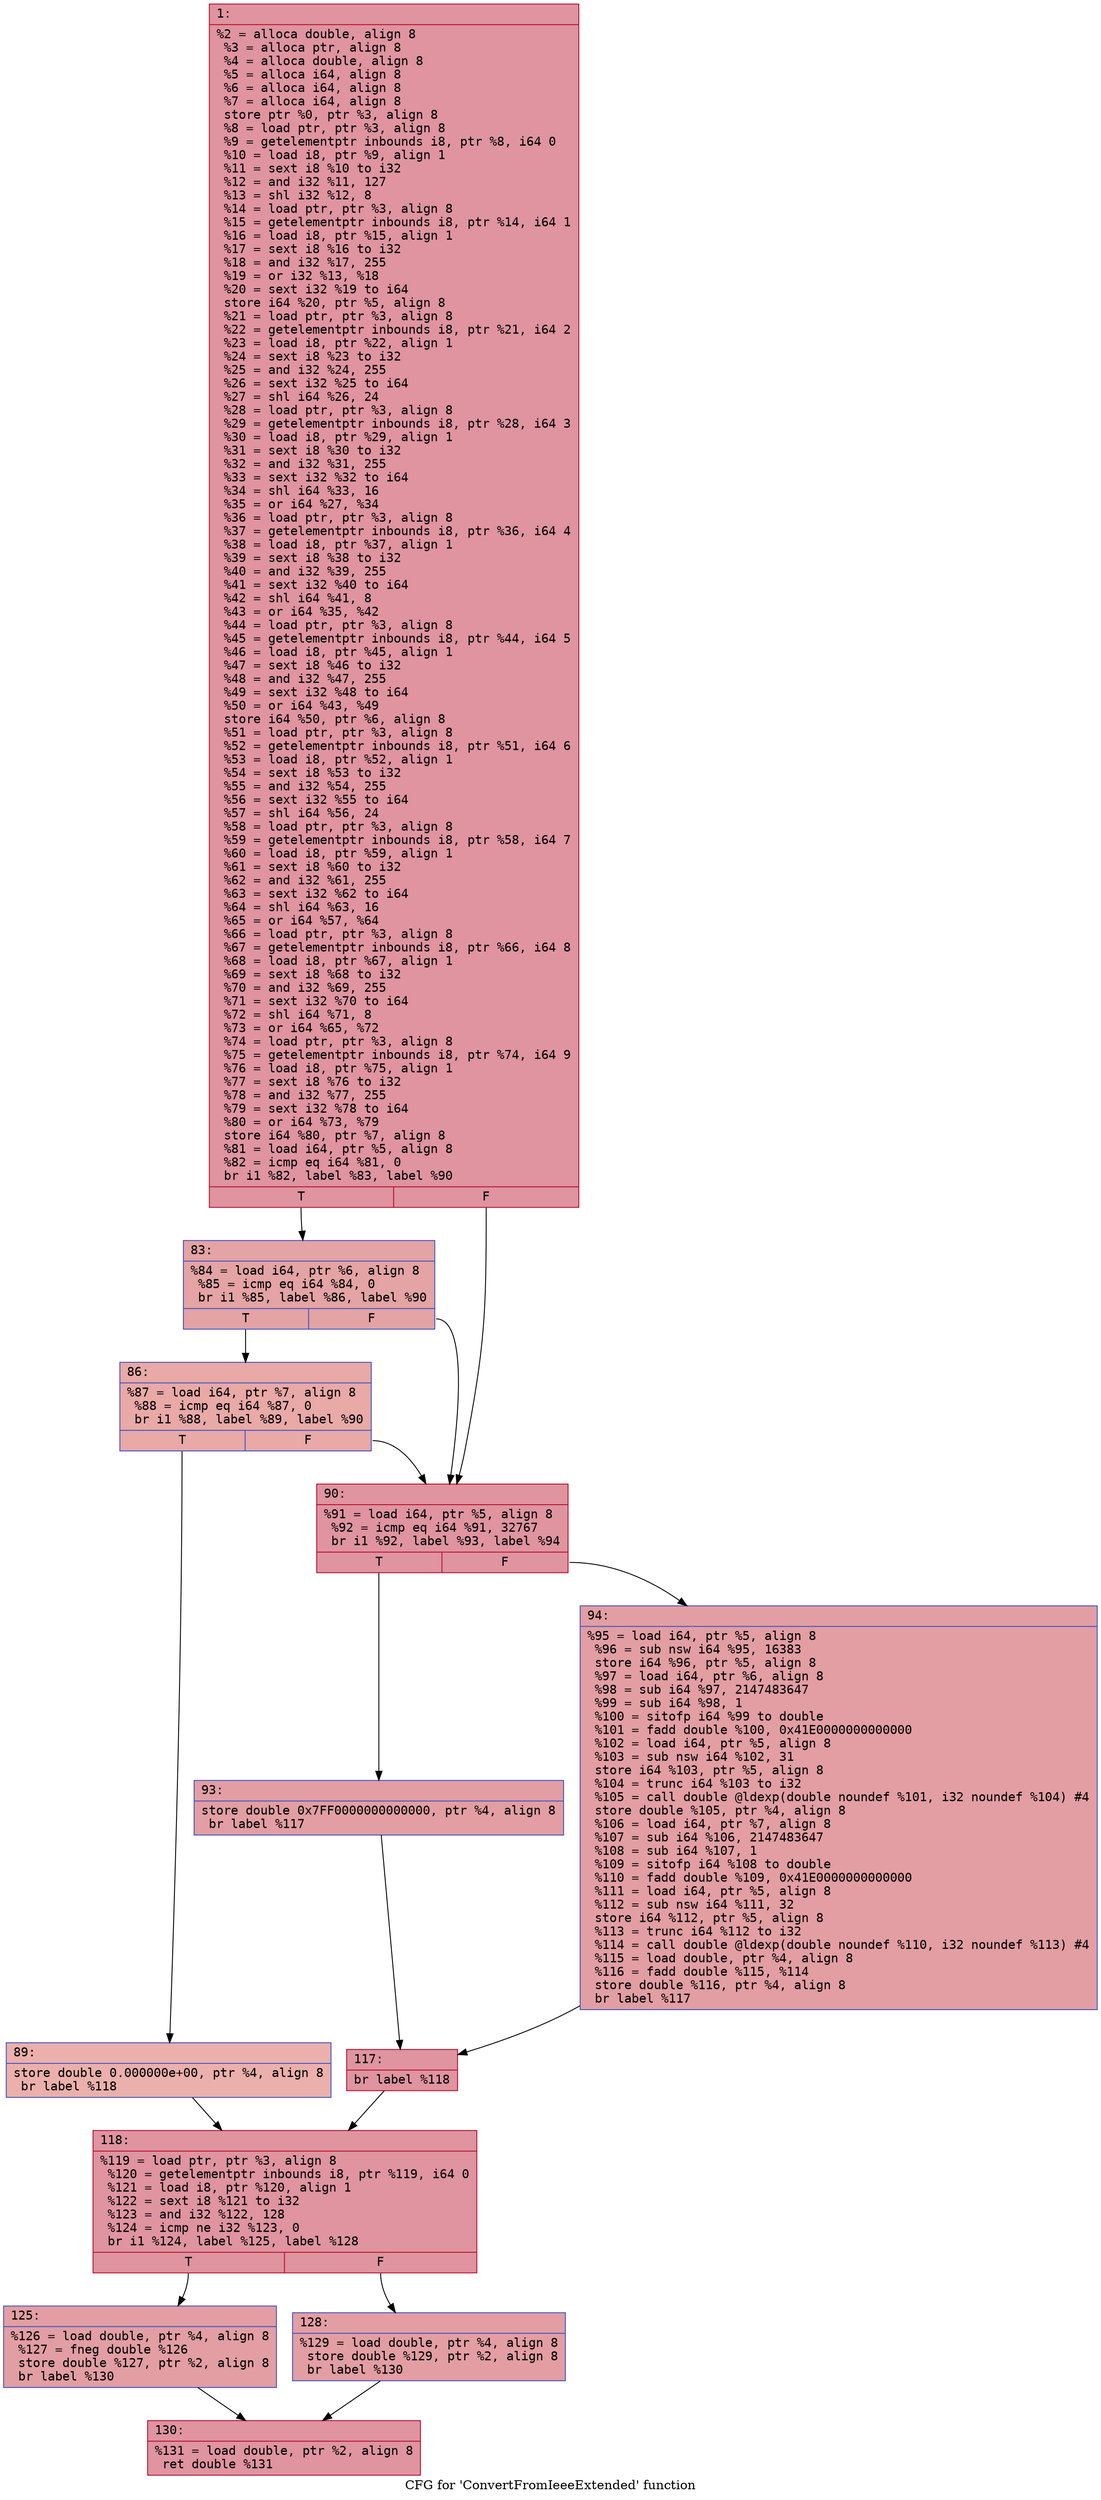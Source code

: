 digraph "CFG for 'ConvertFromIeeeExtended' function" {
	label="CFG for 'ConvertFromIeeeExtended' function";

	Node0x600001d07520 [shape=record,color="#b70d28ff", style=filled, fillcolor="#b70d2870" fontname="Courier",label="{1:\l|  %2 = alloca double, align 8\l  %3 = alloca ptr, align 8\l  %4 = alloca double, align 8\l  %5 = alloca i64, align 8\l  %6 = alloca i64, align 8\l  %7 = alloca i64, align 8\l  store ptr %0, ptr %3, align 8\l  %8 = load ptr, ptr %3, align 8\l  %9 = getelementptr inbounds i8, ptr %8, i64 0\l  %10 = load i8, ptr %9, align 1\l  %11 = sext i8 %10 to i32\l  %12 = and i32 %11, 127\l  %13 = shl i32 %12, 8\l  %14 = load ptr, ptr %3, align 8\l  %15 = getelementptr inbounds i8, ptr %14, i64 1\l  %16 = load i8, ptr %15, align 1\l  %17 = sext i8 %16 to i32\l  %18 = and i32 %17, 255\l  %19 = or i32 %13, %18\l  %20 = sext i32 %19 to i64\l  store i64 %20, ptr %5, align 8\l  %21 = load ptr, ptr %3, align 8\l  %22 = getelementptr inbounds i8, ptr %21, i64 2\l  %23 = load i8, ptr %22, align 1\l  %24 = sext i8 %23 to i32\l  %25 = and i32 %24, 255\l  %26 = sext i32 %25 to i64\l  %27 = shl i64 %26, 24\l  %28 = load ptr, ptr %3, align 8\l  %29 = getelementptr inbounds i8, ptr %28, i64 3\l  %30 = load i8, ptr %29, align 1\l  %31 = sext i8 %30 to i32\l  %32 = and i32 %31, 255\l  %33 = sext i32 %32 to i64\l  %34 = shl i64 %33, 16\l  %35 = or i64 %27, %34\l  %36 = load ptr, ptr %3, align 8\l  %37 = getelementptr inbounds i8, ptr %36, i64 4\l  %38 = load i8, ptr %37, align 1\l  %39 = sext i8 %38 to i32\l  %40 = and i32 %39, 255\l  %41 = sext i32 %40 to i64\l  %42 = shl i64 %41, 8\l  %43 = or i64 %35, %42\l  %44 = load ptr, ptr %3, align 8\l  %45 = getelementptr inbounds i8, ptr %44, i64 5\l  %46 = load i8, ptr %45, align 1\l  %47 = sext i8 %46 to i32\l  %48 = and i32 %47, 255\l  %49 = sext i32 %48 to i64\l  %50 = or i64 %43, %49\l  store i64 %50, ptr %6, align 8\l  %51 = load ptr, ptr %3, align 8\l  %52 = getelementptr inbounds i8, ptr %51, i64 6\l  %53 = load i8, ptr %52, align 1\l  %54 = sext i8 %53 to i32\l  %55 = and i32 %54, 255\l  %56 = sext i32 %55 to i64\l  %57 = shl i64 %56, 24\l  %58 = load ptr, ptr %3, align 8\l  %59 = getelementptr inbounds i8, ptr %58, i64 7\l  %60 = load i8, ptr %59, align 1\l  %61 = sext i8 %60 to i32\l  %62 = and i32 %61, 255\l  %63 = sext i32 %62 to i64\l  %64 = shl i64 %63, 16\l  %65 = or i64 %57, %64\l  %66 = load ptr, ptr %3, align 8\l  %67 = getelementptr inbounds i8, ptr %66, i64 8\l  %68 = load i8, ptr %67, align 1\l  %69 = sext i8 %68 to i32\l  %70 = and i32 %69, 255\l  %71 = sext i32 %70 to i64\l  %72 = shl i64 %71, 8\l  %73 = or i64 %65, %72\l  %74 = load ptr, ptr %3, align 8\l  %75 = getelementptr inbounds i8, ptr %74, i64 9\l  %76 = load i8, ptr %75, align 1\l  %77 = sext i8 %76 to i32\l  %78 = and i32 %77, 255\l  %79 = sext i32 %78 to i64\l  %80 = or i64 %73, %79\l  store i64 %80, ptr %7, align 8\l  %81 = load i64, ptr %5, align 8\l  %82 = icmp eq i64 %81, 0\l  br i1 %82, label %83, label %90\l|{<s0>T|<s1>F}}"];
	Node0x600001d07520:s0 -> Node0x600001d07570[tooltip="1 -> 83\nProbability 37.50%" ];
	Node0x600001d07520:s1 -> Node0x600001d07660[tooltip="1 -> 90\nProbability 62.50%" ];
	Node0x600001d07570 [shape=record,color="#3d50c3ff", style=filled, fillcolor="#c32e3170" fontname="Courier",label="{83:\l|  %84 = load i64, ptr %6, align 8\l  %85 = icmp eq i64 %84, 0\l  br i1 %85, label %86, label %90\l|{<s0>T|<s1>F}}"];
	Node0x600001d07570:s0 -> Node0x600001d075c0[tooltip="83 -> 86\nProbability 37.50%" ];
	Node0x600001d07570:s1 -> Node0x600001d07660[tooltip="83 -> 90\nProbability 62.50%" ];
	Node0x600001d075c0 [shape=record,color="#3d50c3ff", style=filled, fillcolor="#ca3b3770" fontname="Courier",label="{86:\l|  %87 = load i64, ptr %7, align 8\l  %88 = icmp eq i64 %87, 0\l  br i1 %88, label %89, label %90\l|{<s0>T|<s1>F}}"];
	Node0x600001d075c0:s0 -> Node0x600001d07610[tooltip="86 -> 89\nProbability 37.50%" ];
	Node0x600001d075c0:s1 -> Node0x600001d07660[tooltip="86 -> 90\nProbability 62.50%" ];
	Node0x600001d07610 [shape=record,color="#3d50c3ff", style=filled, fillcolor="#d24b4070" fontname="Courier",label="{89:\l|  store double 0.000000e+00, ptr %4, align 8\l  br label %118\l}"];
	Node0x600001d07610 -> Node0x600001d077a0[tooltip="89 -> 118\nProbability 100.00%" ];
	Node0x600001d07660 [shape=record,color="#b70d28ff", style=filled, fillcolor="#b70d2870" fontname="Courier",label="{90:\l|  %91 = load i64, ptr %5, align 8\l  %92 = icmp eq i64 %91, 32767\l  br i1 %92, label %93, label %94\l|{<s0>T|<s1>F}}"];
	Node0x600001d07660:s0 -> Node0x600001d076b0[tooltip="90 -> 93\nProbability 50.00%" ];
	Node0x600001d07660:s1 -> Node0x600001d07700[tooltip="90 -> 94\nProbability 50.00%" ];
	Node0x600001d076b0 [shape=record,color="#3d50c3ff", style=filled, fillcolor="#be242e70" fontname="Courier",label="{93:\l|  store double 0x7FF0000000000000, ptr %4, align 8\l  br label %117\l}"];
	Node0x600001d076b0 -> Node0x600001d07750[tooltip="93 -> 117\nProbability 100.00%" ];
	Node0x600001d07700 [shape=record,color="#3d50c3ff", style=filled, fillcolor="#be242e70" fontname="Courier",label="{94:\l|  %95 = load i64, ptr %5, align 8\l  %96 = sub nsw i64 %95, 16383\l  store i64 %96, ptr %5, align 8\l  %97 = load i64, ptr %6, align 8\l  %98 = sub i64 %97, 2147483647\l  %99 = sub i64 %98, 1\l  %100 = sitofp i64 %99 to double\l  %101 = fadd double %100, 0x41E0000000000000\l  %102 = load i64, ptr %5, align 8\l  %103 = sub nsw i64 %102, 31\l  store i64 %103, ptr %5, align 8\l  %104 = trunc i64 %103 to i32\l  %105 = call double @ldexp(double noundef %101, i32 noundef %104) #4\l  store double %105, ptr %4, align 8\l  %106 = load i64, ptr %7, align 8\l  %107 = sub i64 %106, 2147483647\l  %108 = sub i64 %107, 1\l  %109 = sitofp i64 %108 to double\l  %110 = fadd double %109, 0x41E0000000000000\l  %111 = load i64, ptr %5, align 8\l  %112 = sub nsw i64 %111, 32\l  store i64 %112, ptr %5, align 8\l  %113 = trunc i64 %112 to i32\l  %114 = call double @ldexp(double noundef %110, i32 noundef %113) #4\l  %115 = load double, ptr %4, align 8\l  %116 = fadd double %115, %114\l  store double %116, ptr %4, align 8\l  br label %117\l}"];
	Node0x600001d07700 -> Node0x600001d07750[tooltip="94 -> 117\nProbability 100.00%" ];
	Node0x600001d07750 [shape=record,color="#b70d28ff", style=filled, fillcolor="#b70d2870" fontname="Courier",label="{117:\l|  br label %118\l}"];
	Node0x600001d07750 -> Node0x600001d077a0[tooltip="117 -> 118\nProbability 100.00%" ];
	Node0x600001d077a0 [shape=record,color="#b70d28ff", style=filled, fillcolor="#b70d2870" fontname="Courier",label="{118:\l|  %119 = load ptr, ptr %3, align 8\l  %120 = getelementptr inbounds i8, ptr %119, i64 0\l  %121 = load i8, ptr %120, align 1\l  %122 = sext i8 %121 to i32\l  %123 = and i32 %122, 128\l  %124 = icmp ne i32 %123, 0\l  br i1 %124, label %125, label %128\l|{<s0>T|<s1>F}}"];
	Node0x600001d077a0:s0 -> Node0x600001d077f0[tooltip="118 -> 125\nProbability 50.00%" ];
	Node0x600001d077a0:s1 -> Node0x600001d07840[tooltip="118 -> 128\nProbability 50.00%" ];
	Node0x600001d077f0 [shape=record,color="#3d50c3ff", style=filled, fillcolor="#be242e70" fontname="Courier",label="{125:\l|  %126 = load double, ptr %4, align 8\l  %127 = fneg double %126\l  store double %127, ptr %2, align 8\l  br label %130\l}"];
	Node0x600001d077f0 -> Node0x600001d07890[tooltip="125 -> 130\nProbability 100.00%" ];
	Node0x600001d07840 [shape=record,color="#3d50c3ff", style=filled, fillcolor="#be242e70" fontname="Courier",label="{128:\l|  %129 = load double, ptr %4, align 8\l  store double %129, ptr %2, align 8\l  br label %130\l}"];
	Node0x600001d07840 -> Node0x600001d07890[tooltip="128 -> 130\nProbability 100.00%" ];
	Node0x600001d07890 [shape=record,color="#b70d28ff", style=filled, fillcolor="#b70d2870" fontname="Courier",label="{130:\l|  %131 = load double, ptr %2, align 8\l  ret double %131\l}"];
}
